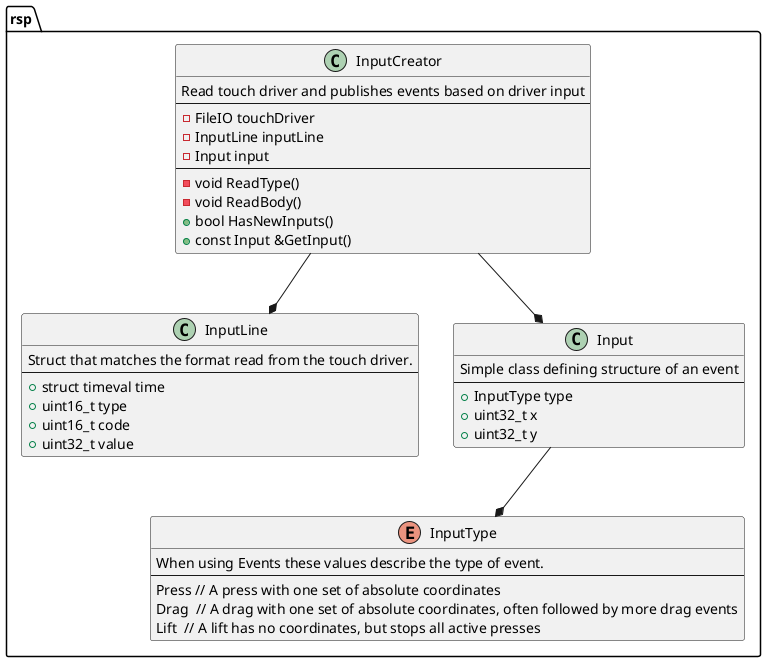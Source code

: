 @startuml

namespace rsp{
    class InputLine {
        Struct that matches the format read from the touch driver.
        --
        +struct timeval time
        +uint16_t type
        +uint16_t code
        +uint32_t value
    }

    enum InputType {
        When using Events these values describe the type of event.
        --
        Press // A press with one set of absolute coordinates
        Drag  // A drag with one set of absolute coordinates, often followed by more drag events
        Lift  // A lift has no coordinates, but stops all active presses
    }

    class Input{
        Simple class defining structure of an event
        --
        +InputType type
        +uint32_t x
        +uint32_t y
    }

    class InputCreator{
        Read touch driver and publishes events based on driver input
        --
        -FileIO touchDriver
        -InputLine inputLine
        -Input input
        --
        -void ReadType()
        -void ReadBody()
        +bool HasNewInputs()
        +const Input &GetInput()
    }
    InputCreator --* Input
    InputCreator --* InputLine
    Input --* InputType

}

@enduml